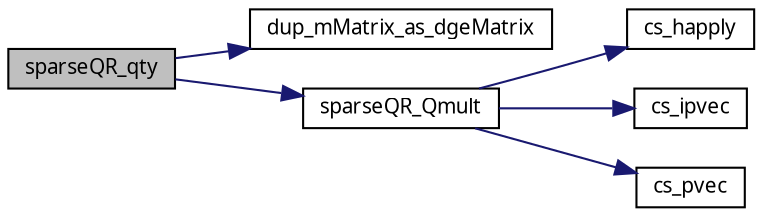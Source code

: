 digraph G
{
  edge [fontname="FreeSans.ttf",fontsize=10,labelfontname="FreeSans.ttf",labelfontsize=10];
  node [fontname="FreeSans.ttf",fontsize=10,shape=record];
  rankdir=LR;
  Node1 [label="sparseQR_qty",height=0.2,width=0.4,color="black", fillcolor="grey75", style="filled" fontcolor="black"];
  Node1 -> Node2 [color="midnightblue",fontsize=10,style="solid",fontname="FreeSans.ttf"];
  Node2 [label="dup_mMatrix_as_dgeMatrix",height=0.2,width=0.4,color="black", fillcolor="white", style="filled",URL="$Mutils_8c.html#574d0797f3bfb4cb555038c8d90cceb8"];
  Node1 -> Node3 [color="midnightblue",fontsize=10,style="solid",fontname="FreeSans.ttf"];
  Node3 [label="sparseQR_Qmult",height=0.2,width=0.4,color="black", fillcolor="white", style="filled",URL="$sparseQR_8c.html#d4bb283bd0128438e01523e07feb4993",tooltip="Apply Householder transformations and the row permutation P to y."];
  Node3 -> Node4 [color="midnightblue",fontsize=10,style="solid",fontname="FreeSans.ttf"];
  Node4 [label="cs_happly",height=0.2,width=0.4,color="black", fillcolor="white", style="filled",URL="$cs_8c.html#27050a31d36046e833b7763fe8ef62ce"];
  Node3 -> Node5 [color="midnightblue",fontsize=10,style="solid",fontname="FreeSans.ttf"];
  Node5 [label="cs_ipvec",height=0.2,width=0.4,color="black", fillcolor="white", style="filled",URL="$cs_8c.html#1d7df434402e7553c34dbd59fd040159"];
  Node3 -> Node6 [color="midnightblue",fontsize=10,style="solid",fontname="FreeSans.ttf"];
  Node6 [label="cs_pvec",height=0.2,width=0.4,color="black", fillcolor="white", style="filled",URL="$cs_8c.html#d854f5cf7572128900a5acb1a7c87754"];
}
